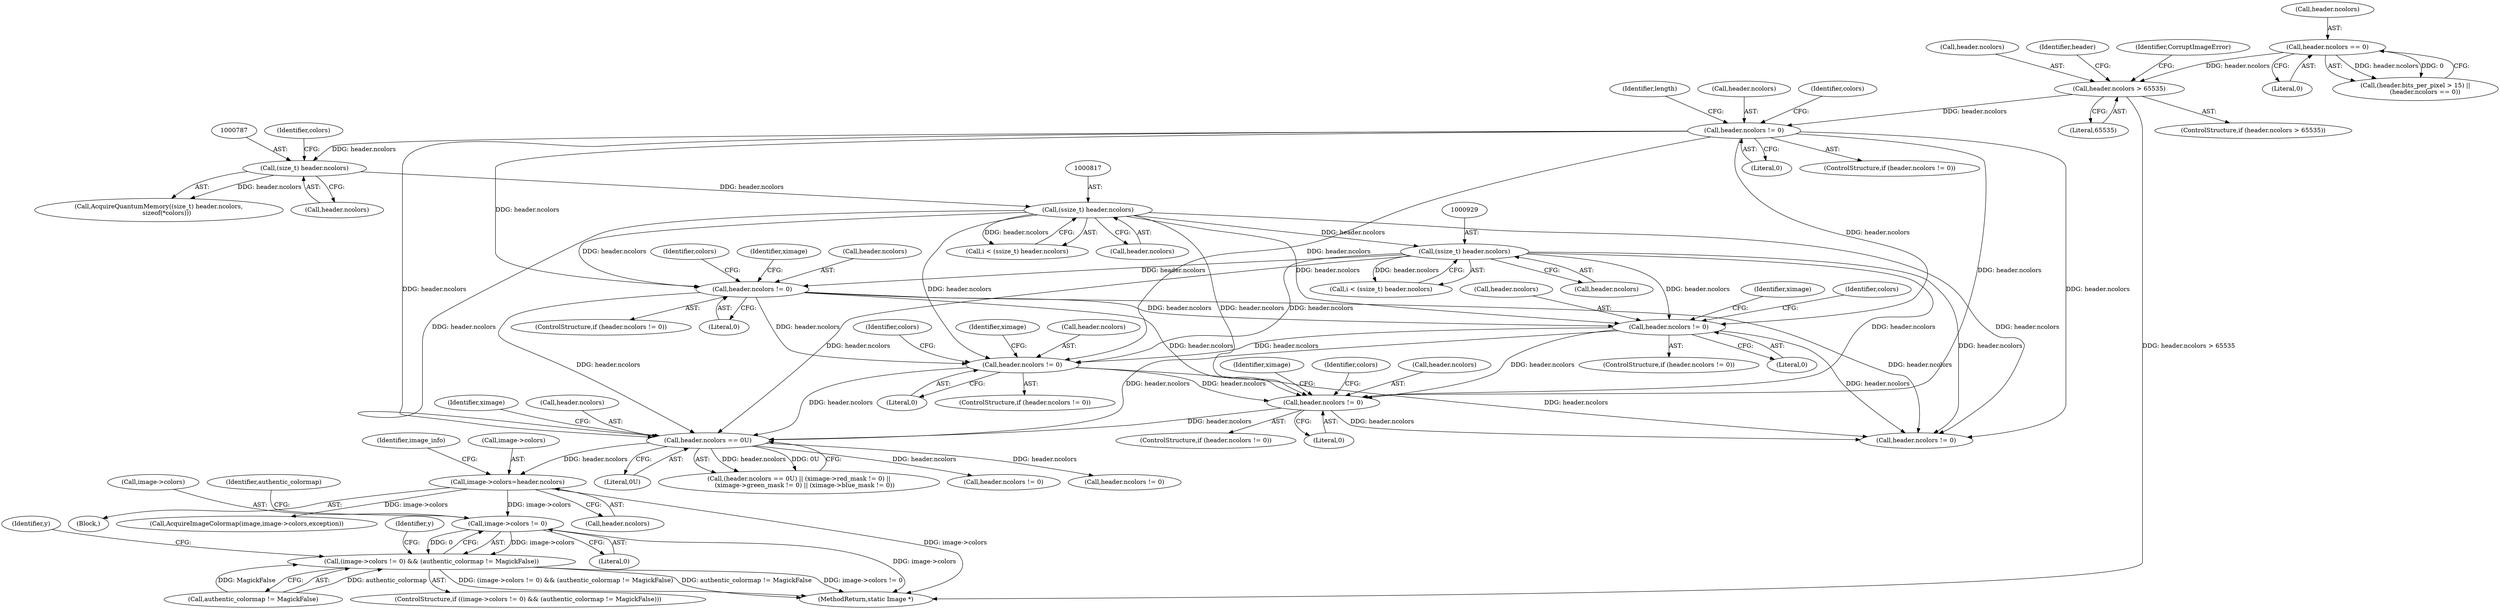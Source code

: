 digraph "0_ImageMagick_c78993d138bf480ab4652b5a48379d4ff75ba5f7@pointer" {
"1001349" [label="(Call,image->colors != 0)"];
"1001247" [label="(Call,image->colors=header.ncolors)"];
"1001214" [label="(Call,header.ncolors == 0U)"];
"1001035" [label="(Call,header.ncolors != 0)"];
"1000816" [label="(Call,(ssize_t) header.ncolors)"];
"1000786" [label="(Call,(size_t) header.ncolors)"];
"1000774" [label="(Call,header.ncolors != 0)"];
"1000414" [label="(Call,header.ncolors > 65535)"];
"1000285" [label="(Call,header.ncolors == 0)"];
"1000990" [label="(Call,header.ncolors != 0)"];
"1000928" [label="(Call,(ssize_t) header.ncolors)"];
"1001078" [label="(Call,header.ncolors != 0)"];
"1001116" [label="(Call,header.ncolors != 0)"];
"1001348" [label="(Call,(image->colors != 0) && (authentic_colormap != MagickFalse))"];
"1001047" [label="(Identifier,ximage)"];
"1000116" [label="(Block,)"];
"1000285" [label="(Call,header.ncolors == 0)"];
"1001350" [label="(Call,image->colors)"];
"1001082" [label="(Literal,0)"];
"1001214" [label="(Call,header.ncolors == 0U)"];
"1000279" [label="(Call,(header.bits_per_pixel > 15) ||\n          (header.ncolors == 0))"];
"1001257" [label="(Identifier,image_info)"];
"1000989" [label="(ControlStructure,if (header.ncolors != 0))"];
"1000994" [label="(Literal,0)"];
"1000996" [label="(Identifier,colors)"];
"1001002" [label="(Identifier,ximage)"];
"1001090" [label="(Identifier,ximage)"];
"1001041" [label="(Identifier,colors)"];
"1000928" [label="(Call,(ssize_t) header.ncolors)"];
"1001039" [label="(Literal,0)"];
"1001248" [label="(Call,image->colors)"];
"1000778" [label="(Literal,0)"];
"1001349" [label="(Call,image->colors != 0)"];
"1001884" [label="(Call,header.ncolors != 0)"];
"1000816" [label="(Call,(ssize_t) header.ncolors)"];
"1000969" [label="(Identifier,length)"];
"1001218" [label="(Literal,0U)"];
"1001353" [label="(Literal,0)"];
"1000413" [label="(ControlStructure,if (header.ncolors > 65535))"];
"1001129" [label="(Identifier,ximage)"];
"1000930" [label="(Call,header.ncolors)"];
"1001120" [label="(Literal,0)"];
"1001247" [label="(Call,image->colors=header.ncolors)"];
"1001679" [label="(Call,AcquireImageColormap(image,image->colors,exception))"];
"1000775" [label="(Call,header.ncolors)"];
"1000814" [label="(Call,i < (ssize_t) header.ncolors)"];
"1000286" [label="(Call,header.ncolors)"];
"1001077" [label="(ControlStructure,if (header.ncolors != 0))"];
"1001036" [label="(Call,header.ncolors)"];
"1001115" [label="(ControlStructure,if (header.ncolors != 0))"];
"1000926" [label="(Call,i < (ssize_t) header.ncolors)"];
"1001122" [label="(Identifier,colors)"];
"1001251" [label="(Call,header.ncolors)"];
"1001928" [label="(MethodReturn,static Image *)"];
"1000786" [label="(Call,(size_t) header.ncolors)"];
"1000418" [label="(Literal,65535)"];
"1000990" [label="(Call,header.ncolors != 0)"];
"1001355" [label="(Identifier,authentic_colormap)"];
"1001079" [label="(Call,header.ncolors)"];
"1001354" [label="(Call,authentic_colormap != MagickFalse)"];
"1001034" [label="(ControlStructure,if (header.ncolors != 0))"];
"1000414" [label="(Call,header.ncolors > 65535)"];
"1000785" [label="(Call,AcquireQuantumMemory((size_t) header.ncolors,\n        sizeof(*colors)))"];
"1000427" [label="(Identifier,header)"];
"1001518" [label="(Identifier,y)"];
"1000773" [label="(ControlStructure,if (header.ncolors != 0))"];
"1000788" [label="(Call,header.ncolors)"];
"1000774" [label="(Call,header.ncolors != 0)"];
"1001184" [label="(Call,header.ncolors != 0)"];
"1000420" [label="(Identifier,CorruptImageError)"];
"1001359" [label="(Identifier,y)"];
"1001078" [label="(Call,header.ncolors != 0)"];
"1001348" [label="(Call,(image->colors != 0) && (authentic_colormap != MagickFalse))"];
"1000818" [label="(Call,header.ncolors)"];
"1001222" [label="(Identifier,ximage)"];
"1000782" [label="(Identifier,colors)"];
"1000415" [label="(Call,header.ncolors)"];
"1000991" [label="(Call,header.ncolors)"];
"1000793" [label="(Identifier,colors)"];
"1001117" [label="(Call,header.ncolors)"];
"1000289" [label="(Literal,0)"];
"1001213" [label="(Call,(header.ncolors == 0U) || (ximage->red_mask != 0) ||\n      (ximage->green_mask != 0) || (ximage->blue_mask != 0))"];
"1001084" [label="(Identifier,colors)"];
"1001215" [label="(Call,header.ncolors)"];
"1001035" [label="(Call,header.ncolors != 0)"];
"1001688" [label="(Call,header.ncolors != 0)"];
"1001347" [label="(ControlStructure,if ((image->colors != 0) && (authentic_colormap != MagickFalse)))"];
"1001116" [label="(Call,header.ncolors != 0)"];
"1001349" -> "1001348"  [label="AST: "];
"1001349" -> "1001353"  [label="CFG: "];
"1001350" -> "1001349"  [label="AST: "];
"1001353" -> "1001349"  [label="AST: "];
"1001355" -> "1001349"  [label="CFG: "];
"1001348" -> "1001349"  [label="CFG: "];
"1001349" -> "1001928"  [label="DDG: image->colors"];
"1001349" -> "1001348"  [label="DDG: image->colors"];
"1001349" -> "1001348"  [label="DDG: 0"];
"1001247" -> "1001349"  [label="DDG: image->colors"];
"1001247" -> "1000116"  [label="AST: "];
"1001247" -> "1001251"  [label="CFG: "];
"1001248" -> "1001247"  [label="AST: "];
"1001251" -> "1001247"  [label="AST: "];
"1001257" -> "1001247"  [label="CFG: "];
"1001247" -> "1001928"  [label="DDG: image->colors"];
"1001214" -> "1001247"  [label="DDG: header.ncolors"];
"1001247" -> "1001679"  [label="DDG: image->colors"];
"1001214" -> "1001213"  [label="AST: "];
"1001214" -> "1001218"  [label="CFG: "];
"1001215" -> "1001214"  [label="AST: "];
"1001218" -> "1001214"  [label="AST: "];
"1001222" -> "1001214"  [label="CFG: "];
"1001213" -> "1001214"  [label="CFG: "];
"1001214" -> "1001213"  [label="DDG: header.ncolors"];
"1001214" -> "1001213"  [label="DDG: 0U"];
"1001035" -> "1001214"  [label="DDG: header.ncolors"];
"1000816" -> "1001214"  [label="DDG: header.ncolors"];
"1000990" -> "1001214"  [label="DDG: header.ncolors"];
"1000928" -> "1001214"  [label="DDG: header.ncolors"];
"1001078" -> "1001214"  [label="DDG: header.ncolors"];
"1000774" -> "1001214"  [label="DDG: header.ncolors"];
"1001116" -> "1001214"  [label="DDG: header.ncolors"];
"1001214" -> "1001688"  [label="DDG: header.ncolors"];
"1001214" -> "1001884"  [label="DDG: header.ncolors"];
"1001035" -> "1001034"  [label="AST: "];
"1001035" -> "1001039"  [label="CFG: "];
"1001036" -> "1001035"  [label="AST: "];
"1001039" -> "1001035"  [label="AST: "];
"1001041" -> "1001035"  [label="CFG: "];
"1001047" -> "1001035"  [label="CFG: "];
"1000816" -> "1001035"  [label="DDG: header.ncolors"];
"1000990" -> "1001035"  [label="DDG: header.ncolors"];
"1000928" -> "1001035"  [label="DDG: header.ncolors"];
"1000774" -> "1001035"  [label="DDG: header.ncolors"];
"1001035" -> "1001078"  [label="DDG: header.ncolors"];
"1001035" -> "1001116"  [label="DDG: header.ncolors"];
"1001035" -> "1001184"  [label="DDG: header.ncolors"];
"1000816" -> "1000814"  [label="AST: "];
"1000816" -> "1000818"  [label="CFG: "];
"1000817" -> "1000816"  [label="AST: "];
"1000818" -> "1000816"  [label="AST: "];
"1000814" -> "1000816"  [label="CFG: "];
"1000816" -> "1000814"  [label="DDG: header.ncolors"];
"1000786" -> "1000816"  [label="DDG: header.ncolors"];
"1000816" -> "1000928"  [label="DDG: header.ncolors"];
"1000816" -> "1000990"  [label="DDG: header.ncolors"];
"1000816" -> "1001078"  [label="DDG: header.ncolors"];
"1000816" -> "1001116"  [label="DDG: header.ncolors"];
"1000816" -> "1001184"  [label="DDG: header.ncolors"];
"1000786" -> "1000785"  [label="AST: "];
"1000786" -> "1000788"  [label="CFG: "];
"1000787" -> "1000786"  [label="AST: "];
"1000788" -> "1000786"  [label="AST: "];
"1000793" -> "1000786"  [label="CFG: "];
"1000786" -> "1000785"  [label="DDG: header.ncolors"];
"1000774" -> "1000786"  [label="DDG: header.ncolors"];
"1000774" -> "1000773"  [label="AST: "];
"1000774" -> "1000778"  [label="CFG: "];
"1000775" -> "1000774"  [label="AST: "];
"1000778" -> "1000774"  [label="AST: "];
"1000782" -> "1000774"  [label="CFG: "];
"1000969" -> "1000774"  [label="CFG: "];
"1000414" -> "1000774"  [label="DDG: header.ncolors"];
"1000774" -> "1000990"  [label="DDG: header.ncolors"];
"1000774" -> "1001078"  [label="DDG: header.ncolors"];
"1000774" -> "1001116"  [label="DDG: header.ncolors"];
"1000774" -> "1001184"  [label="DDG: header.ncolors"];
"1000414" -> "1000413"  [label="AST: "];
"1000414" -> "1000418"  [label="CFG: "];
"1000415" -> "1000414"  [label="AST: "];
"1000418" -> "1000414"  [label="AST: "];
"1000420" -> "1000414"  [label="CFG: "];
"1000427" -> "1000414"  [label="CFG: "];
"1000414" -> "1001928"  [label="DDG: header.ncolors > 65535"];
"1000285" -> "1000414"  [label="DDG: header.ncolors"];
"1000285" -> "1000279"  [label="AST: "];
"1000285" -> "1000289"  [label="CFG: "];
"1000286" -> "1000285"  [label="AST: "];
"1000289" -> "1000285"  [label="AST: "];
"1000279" -> "1000285"  [label="CFG: "];
"1000285" -> "1000279"  [label="DDG: header.ncolors"];
"1000285" -> "1000279"  [label="DDG: 0"];
"1000990" -> "1000989"  [label="AST: "];
"1000990" -> "1000994"  [label="CFG: "];
"1000991" -> "1000990"  [label="AST: "];
"1000994" -> "1000990"  [label="AST: "];
"1000996" -> "1000990"  [label="CFG: "];
"1001002" -> "1000990"  [label="CFG: "];
"1000928" -> "1000990"  [label="DDG: header.ncolors"];
"1000990" -> "1001078"  [label="DDG: header.ncolors"];
"1000990" -> "1001116"  [label="DDG: header.ncolors"];
"1000990" -> "1001184"  [label="DDG: header.ncolors"];
"1000928" -> "1000926"  [label="AST: "];
"1000928" -> "1000930"  [label="CFG: "];
"1000929" -> "1000928"  [label="AST: "];
"1000930" -> "1000928"  [label="AST: "];
"1000926" -> "1000928"  [label="CFG: "];
"1000928" -> "1000926"  [label="DDG: header.ncolors"];
"1000928" -> "1001078"  [label="DDG: header.ncolors"];
"1000928" -> "1001116"  [label="DDG: header.ncolors"];
"1000928" -> "1001184"  [label="DDG: header.ncolors"];
"1001078" -> "1001077"  [label="AST: "];
"1001078" -> "1001082"  [label="CFG: "];
"1001079" -> "1001078"  [label="AST: "];
"1001082" -> "1001078"  [label="AST: "];
"1001084" -> "1001078"  [label="CFG: "];
"1001090" -> "1001078"  [label="CFG: "];
"1001078" -> "1001116"  [label="DDG: header.ncolors"];
"1001078" -> "1001184"  [label="DDG: header.ncolors"];
"1001116" -> "1001115"  [label="AST: "];
"1001116" -> "1001120"  [label="CFG: "];
"1001117" -> "1001116"  [label="AST: "];
"1001120" -> "1001116"  [label="AST: "];
"1001122" -> "1001116"  [label="CFG: "];
"1001129" -> "1001116"  [label="CFG: "];
"1001116" -> "1001184"  [label="DDG: header.ncolors"];
"1001348" -> "1001347"  [label="AST: "];
"1001348" -> "1001354"  [label="CFG: "];
"1001354" -> "1001348"  [label="AST: "];
"1001359" -> "1001348"  [label="CFG: "];
"1001518" -> "1001348"  [label="CFG: "];
"1001348" -> "1001928"  [label="DDG: image->colors != 0"];
"1001348" -> "1001928"  [label="DDG: (image->colors != 0) && (authentic_colormap != MagickFalse)"];
"1001348" -> "1001928"  [label="DDG: authentic_colormap != MagickFalse"];
"1001354" -> "1001348"  [label="DDG: authentic_colormap"];
"1001354" -> "1001348"  [label="DDG: MagickFalse"];
}
